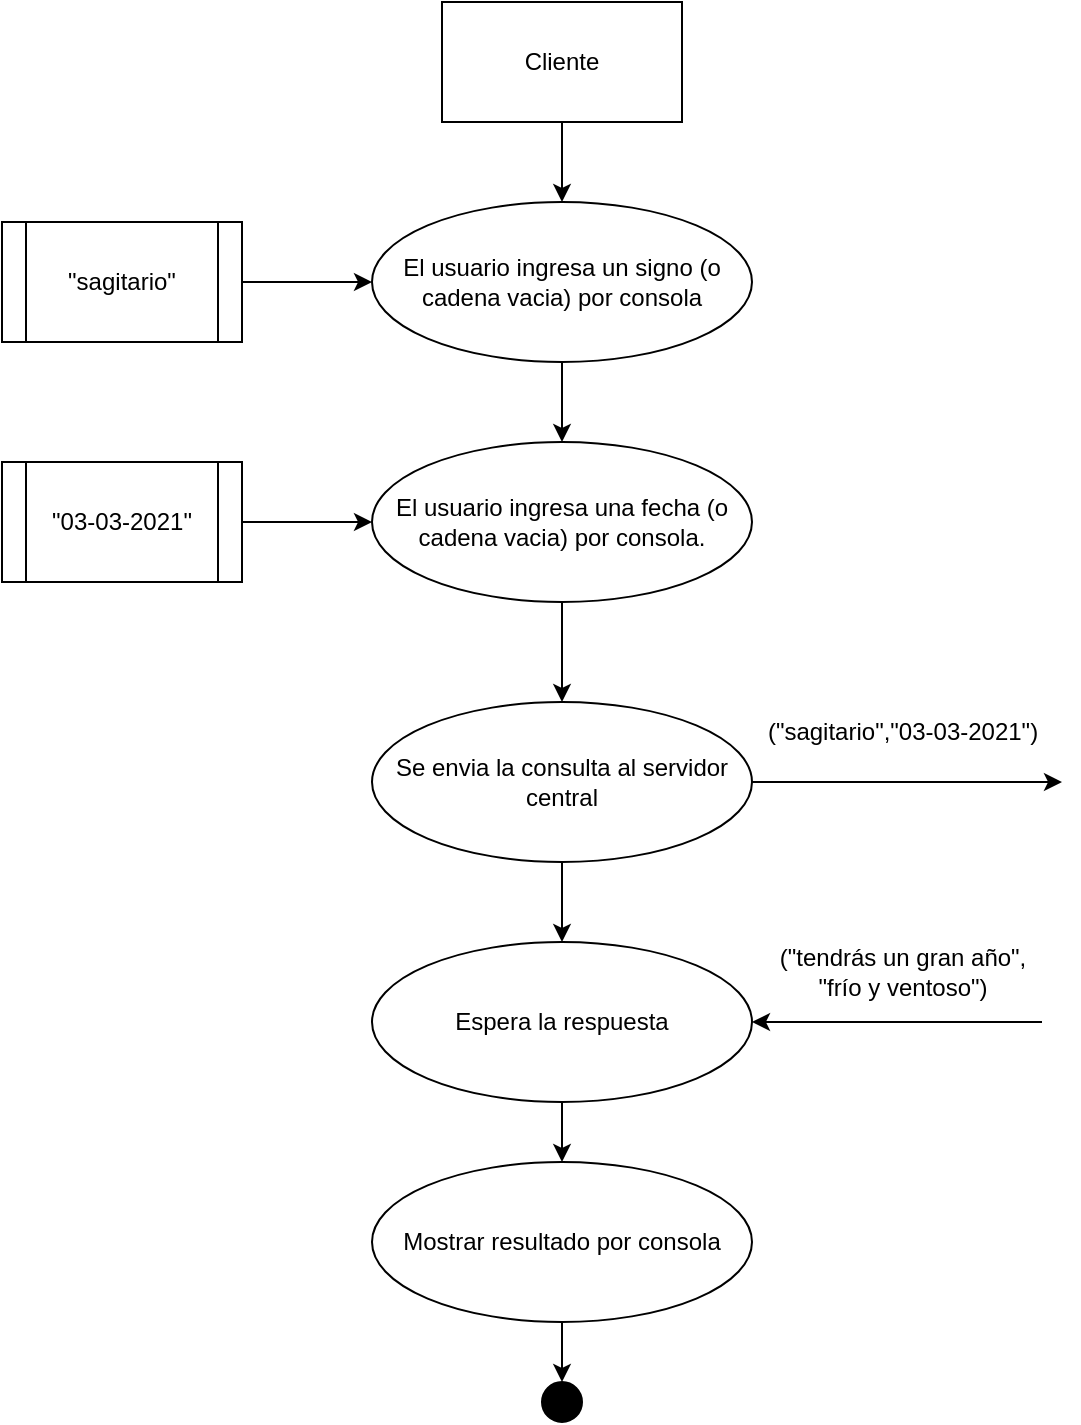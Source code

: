 <mxfile version="26.1.3" pages="4">
  <diagram name="cliente" id="Hj4nUUpSdkVmn6HQ-yUN">
    <mxGraphModel dx="848" dy="430" grid="1" gridSize="10" guides="1" tooltips="1" connect="1" arrows="1" fold="1" page="1" pageScale="1" pageWidth="827" pageHeight="1169" math="0" shadow="0">
      <root>
        <mxCell id="0" />
        <mxCell id="1" parent="0" />
        <mxCell id="d-w8DjWcGnu-2029JwEe-8" style="edgeStyle=orthogonalEdgeStyle;rounded=0;orthogonalLoop=1;jettySize=auto;html=1;" edge="1" parent="1" source="d-w8DjWcGnu-2029JwEe-1" target="d-w8DjWcGnu-2029JwEe-3">
          <mxGeometry relative="1" as="geometry" />
        </mxCell>
        <mxCell id="d-w8DjWcGnu-2029JwEe-1" value="Cliente" style="rounded=0;whiteSpace=wrap;html=1;" vertex="1" parent="1">
          <mxGeometry x="340" y="270" width="120" height="60" as="geometry" />
        </mxCell>
        <mxCell id="d-w8DjWcGnu-2029JwEe-9" style="edgeStyle=orthogonalEdgeStyle;rounded=0;orthogonalLoop=1;jettySize=auto;html=1;" edge="1" parent="1" source="d-w8DjWcGnu-2029JwEe-3" target="d-w8DjWcGnu-2029JwEe-4">
          <mxGeometry relative="1" as="geometry" />
        </mxCell>
        <mxCell id="d-w8DjWcGnu-2029JwEe-3" value="El usuario ingresa un signo (o cadena vacia) por consola" style="ellipse;whiteSpace=wrap;html=1;" vertex="1" parent="1">
          <mxGeometry x="305" y="370" width="190" height="80" as="geometry" />
        </mxCell>
        <mxCell id="d-w8DjWcGnu-2029JwEe-13" style="edgeStyle=orthogonalEdgeStyle;rounded=0;orthogonalLoop=1;jettySize=auto;html=1;" edge="1" parent="1" source="d-w8DjWcGnu-2029JwEe-4" target="d-w8DjWcGnu-2029JwEe-12">
          <mxGeometry relative="1" as="geometry" />
        </mxCell>
        <mxCell id="d-w8DjWcGnu-2029JwEe-4" value="El usuario ingresa una fecha (o cadena vacia) por consola." style="ellipse;whiteSpace=wrap;html=1;" vertex="1" parent="1">
          <mxGeometry x="305" y="490" width="190" height="80" as="geometry" />
        </mxCell>
        <mxCell id="d-w8DjWcGnu-2029JwEe-11" style="edgeStyle=orthogonalEdgeStyle;rounded=0;orthogonalLoop=1;jettySize=auto;html=1;" edge="1" parent="1" source="d-w8DjWcGnu-2029JwEe-6" target="d-w8DjWcGnu-2029JwEe-3">
          <mxGeometry relative="1" as="geometry" />
        </mxCell>
        <mxCell id="d-w8DjWcGnu-2029JwEe-6" value="&quot;sagitario&quot;" style="shape=process;whiteSpace=wrap;html=1;backgroundOutline=1;" vertex="1" parent="1">
          <mxGeometry x="120" y="380" width="120" height="60" as="geometry" />
        </mxCell>
        <mxCell id="d-w8DjWcGnu-2029JwEe-10" style="edgeStyle=orthogonalEdgeStyle;rounded=0;orthogonalLoop=1;jettySize=auto;html=1;" edge="1" parent="1" source="d-w8DjWcGnu-2029JwEe-7" target="d-w8DjWcGnu-2029JwEe-4">
          <mxGeometry relative="1" as="geometry" />
        </mxCell>
        <mxCell id="d-w8DjWcGnu-2029JwEe-7" value="&quot;03-03-2021&quot;" style="shape=process;whiteSpace=wrap;html=1;backgroundOutline=1;" vertex="1" parent="1">
          <mxGeometry x="120" y="500" width="120" height="60" as="geometry" />
        </mxCell>
        <mxCell id="d-w8DjWcGnu-2029JwEe-14" style="edgeStyle=orthogonalEdgeStyle;rounded=0;orthogonalLoop=1;jettySize=auto;html=1;" edge="1" parent="1" source="d-w8DjWcGnu-2029JwEe-12">
          <mxGeometry relative="1" as="geometry">
            <mxPoint x="650" y="660" as="targetPoint" />
          </mxGeometry>
        </mxCell>
        <mxCell id="d-w8DjWcGnu-2029JwEe-18" style="edgeStyle=orthogonalEdgeStyle;rounded=0;orthogonalLoop=1;jettySize=auto;html=1;" edge="1" parent="1" source="d-w8DjWcGnu-2029JwEe-12" target="d-w8DjWcGnu-2029JwEe-17">
          <mxGeometry relative="1" as="geometry" />
        </mxCell>
        <mxCell id="d-w8DjWcGnu-2029JwEe-12" value="Se envia la consulta al servidor&lt;div&gt;central&lt;/div&gt;" style="ellipse;whiteSpace=wrap;html=1;" vertex="1" parent="1">
          <mxGeometry x="305" y="620" width="190" height="80" as="geometry" />
        </mxCell>
        <mxCell id="d-w8DjWcGnu-2029JwEe-15" value="(&quot;sagitario&quot;,&quot;03-03-2021&quot;)" style="text;html=1;align=center;verticalAlign=middle;resizable=0;points=[];autosize=1;strokeColor=none;fillColor=none;" vertex="1" parent="1">
          <mxGeometry x="490" y="620" width="160" height="30" as="geometry" />
        </mxCell>
        <mxCell id="d-w8DjWcGnu-2029JwEe-22" style="edgeStyle=orthogonalEdgeStyle;rounded=0;orthogonalLoop=1;jettySize=auto;html=1;" edge="1" parent="1" source="d-w8DjWcGnu-2029JwEe-17" target="d-w8DjWcGnu-2029JwEe-21">
          <mxGeometry relative="1" as="geometry" />
        </mxCell>
        <mxCell id="d-w8DjWcGnu-2029JwEe-17" value="Espera la respuesta" style="ellipse;whiteSpace=wrap;html=1;" vertex="1" parent="1">
          <mxGeometry x="305" y="740" width="190" height="80" as="geometry" />
        </mxCell>
        <mxCell id="d-w8DjWcGnu-2029JwEe-19" value="" style="endArrow=classic;html=1;rounded=0;entryX=1;entryY=0.5;entryDx=0;entryDy=0;" edge="1" parent="1" target="d-w8DjWcGnu-2029JwEe-17">
          <mxGeometry width="50" height="50" relative="1" as="geometry">
            <mxPoint x="640" y="780" as="sourcePoint" />
            <mxPoint x="530" y="700" as="targetPoint" />
          </mxGeometry>
        </mxCell>
        <mxCell id="d-w8DjWcGnu-2029JwEe-20" value="(&quot;tendrás un gran año&quot;,&lt;div&gt;&quot;frío y ventoso&quot;)&lt;/div&gt;" style="text;html=1;align=center;verticalAlign=middle;resizable=0;points=[];autosize=1;strokeColor=none;fillColor=none;" vertex="1" parent="1">
          <mxGeometry x="495" y="735" width="150" height="40" as="geometry" />
        </mxCell>
        <mxCell id="d-w8DjWcGnu-2029JwEe-24" style="edgeStyle=orthogonalEdgeStyle;rounded=0;orthogonalLoop=1;jettySize=auto;html=1;" edge="1" parent="1" source="d-w8DjWcGnu-2029JwEe-21" target="d-w8DjWcGnu-2029JwEe-23">
          <mxGeometry relative="1" as="geometry" />
        </mxCell>
        <mxCell id="d-w8DjWcGnu-2029JwEe-21" value="Mostrar resultado por consola" style="ellipse;whiteSpace=wrap;html=1;" vertex="1" parent="1">
          <mxGeometry x="305" y="850" width="190" height="80" as="geometry" />
        </mxCell>
        <mxCell id="d-w8DjWcGnu-2029JwEe-23" value="" style="ellipse;whiteSpace=wrap;html=1;aspect=fixed;fillColor=#000000;" vertex="1" parent="1">
          <mxGeometry x="390" y="960" width="20" height="20" as="geometry" />
        </mxCell>
      </root>
    </mxGraphModel>
  </diagram>
  <diagram id="-kR7ajJkNf6JsRSngCKi" name="servidorcentral">
    <mxGraphModel dx="899" dy="456" grid="1" gridSize="10" guides="1" tooltips="1" connect="1" arrows="1" fold="1" page="1" pageScale="1" pageWidth="827" pageHeight="1169" math="0" shadow="0">
      <root>
        <mxCell id="0" />
        <mxCell id="1" parent="0" />
        <mxCell id="AhD7saFoBisadRbivL8H-4" style="edgeStyle=orthogonalEdgeStyle;rounded=0;orthogonalLoop=1;jettySize=auto;html=1;entryX=0.5;entryY=0;entryDx=0;entryDy=0;" edge="1" parent="1" source="AhD7saFoBisadRbivL8H-1" target="AhD7saFoBisadRbivL8H-2">
          <mxGeometry relative="1" as="geometry" />
        </mxCell>
        <mxCell id="AhD7saFoBisadRbivL8H-1" value="Servidor central" style="rounded=0;whiteSpace=wrap;html=1;" vertex="1" parent="1">
          <mxGeometry x="315" y="110" width="120" height="60" as="geometry" />
        </mxCell>
        <mxCell id="AhD7saFoBisadRbivL8H-5" style="edgeStyle=orthogonalEdgeStyle;rounded=0;orthogonalLoop=1;jettySize=auto;html=1;" edge="1" parent="1" source="AhD7saFoBisadRbivL8H-2" target="AhD7saFoBisadRbivL8H-3">
          <mxGeometry relative="1" as="geometry" />
        </mxCell>
        <mxCell id="AhD7saFoBisadRbivL8H-2" value="Esperando consulta" style="ellipse;whiteSpace=wrap;html=1;" vertex="1" parent="1">
          <mxGeometry x="280" y="210" width="190" height="80" as="geometry" />
        </mxCell>
        <mxCell id="AhD7saFoBisadRbivL8H-7" style="edgeStyle=orthogonalEdgeStyle;rounded=0;orthogonalLoop=1;jettySize=auto;html=1;" edge="1" parent="1" source="AhD7saFoBisadRbivL8H-3" target="AhD7saFoBisadRbivL8H-6">
          <mxGeometry relative="1" as="geometry" />
        </mxCell>
        <mxCell id="AhD7saFoBisadRbivL8H-3" value="Recibe consulta" style="ellipse;whiteSpace=wrap;html=1;" vertex="1" parent="1">
          <mxGeometry x="280" y="320" width="190" height="80" as="geometry" />
        </mxCell>
        <mxCell id="fPEGXTgDj4z2kuUPvkz_-4" style="edgeStyle=orthogonalEdgeStyle;rounded=0;orthogonalLoop=1;jettySize=auto;html=1;" edge="1" parent="1" source="AhD7saFoBisadRbivL8H-6" target="fPEGXTgDj4z2kuUPvkz_-3">
          <mxGeometry relative="1" as="geometry" />
        </mxCell>
        <mxCell id="AhD7saFoBisadRbivL8H-6" value="Crea gestor de clientes" style="ellipse;whiteSpace=wrap;html=1;" vertex="1" parent="1">
          <mxGeometry x="280" y="430" width="190" height="80" as="geometry" />
        </mxCell>
        <mxCell id="fPEGXTgDj4z2kuUPvkz_-1" style="edgeStyle=orthogonalEdgeStyle;rounded=0;orthogonalLoop=1;jettySize=auto;html=1;" edge="1" parent="1">
          <mxGeometry relative="1" as="geometry">
            <mxPoint x="280" y="360" as="targetPoint" />
            <mxPoint x="125" y="360" as="sourcePoint" />
          </mxGeometry>
        </mxCell>
        <mxCell id="fPEGXTgDj4z2kuUPvkz_-2" value="(&quot;sagitario&quot;,&quot;03-03-2021&quot;)" style="text;html=1;align=center;verticalAlign=middle;resizable=0;points=[];autosize=1;strokeColor=none;fillColor=none;" vertex="1" parent="1">
          <mxGeometry x="120" y="320" width="160" height="30" as="geometry" />
        </mxCell>
        <mxCell id="WSw6HHJbZ-B0F9CbyOGo-2" style="edgeStyle=orthogonalEdgeStyle;rounded=0;orthogonalLoop=1;jettySize=auto;html=1;" edge="1" parent="1" source="fPEGXTgDj4z2kuUPvkz_-3" target="WSw6HHJbZ-B0F9CbyOGo-1">
          <mxGeometry relative="1" as="geometry" />
        </mxCell>
        <mxCell id="fPEGXTgDj4z2kuUPvkz_-3" value="SC - Gestor de clientes" style="rounded=0;whiteSpace=wrap;html=1;" vertex="1" parent="1">
          <mxGeometry x="315" y="550" width="120" height="60" as="geometry" />
        </mxCell>
        <mxCell id="Io-klo5kRDiKX3hyKvjk-7" style="edgeStyle=orthogonalEdgeStyle;rounded=0;orthogonalLoop=1;jettySize=auto;html=1;" edge="1" parent="1" source="fPEGXTgDj4z2kuUPvkz_-5" target="fPEGXTgDj4z2kuUPvkz_-13">
          <mxGeometry relative="1" as="geometry" />
        </mxCell>
        <mxCell id="fPEGXTgDj4z2kuUPvkz_-5" value="Derivar subconsulta/s" style="ellipse;whiteSpace=wrap;html=1;" vertex="1" parent="1">
          <mxGeometry x="280" y="760" width="190" height="80" as="geometry" />
        </mxCell>
        <mxCell id="fPEGXTgDj4z2kuUPvkz_-8" value="" style="endArrow=classic;html=1;rounded=0;exitX=1;exitY=0.5;exitDx=0;exitDy=0;" edge="1" parent="1" source="fPEGXTgDj4z2kuUPvkz_-5">
          <mxGeometry width="50" height="50" relative="1" as="geometry">
            <mxPoint x="240" y="580" as="sourcePoint" />
            <mxPoint x="690" y="740" as="targetPoint" />
            <Array as="points">
              <mxPoint x="520" y="800" />
              <mxPoint x="520" y="740" />
            </Array>
          </mxGeometry>
        </mxCell>
        <mxCell id="fPEGXTgDj4z2kuUPvkz_-9" value="" style="endArrow=classic;html=1;rounded=0;exitX=1;exitY=0.5;exitDx=0;exitDy=0;" edge="1" parent="1" source="fPEGXTgDj4z2kuUPvkz_-5">
          <mxGeometry width="50" height="50" relative="1" as="geometry">
            <mxPoint x="470" y="580" as="sourcePoint" />
            <mxPoint x="690" y="850" as="targetPoint" />
            <Array as="points">
              <mxPoint x="520" y="800" />
              <mxPoint x="520" y="850" />
            </Array>
          </mxGeometry>
        </mxCell>
        <mxCell id="fPEGXTgDj4z2kuUPvkz_-10" value="&quot;sagitario&quot;" style="text;html=1;align=center;verticalAlign=middle;resizable=0;points=[];autosize=1;strokeColor=none;fillColor=none;" vertex="1" parent="1">
          <mxGeometry x="505" y="710" width="80" height="30" as="geometry" />
        </mxCell>
        <mxCell id="fPEGXTgDj4z2kuUPvkz_-11" value="&quot;03-03-2021&quot;" style="text;html=1;align=center;verticalAlign=middle;resizable=0;points=[];autosize=1;strokeColor=none;fillColor=none;" vertex="1" parent="1">
          <mxGeometry x="505" y="850" width="90" height="30" as="geometry" />
        </mxCell>
        <mxCell id="Io-klo5kRDiKX3hyKvjk-9" style="edgeStyle=orthogonalEdgeStyle;rounded=0;orthogonalLoop=1;jettySize=auto;html=1;" edge="1" parent="1" source="fPEGXTgDj4z2kuUPvkz_-13" target="Io-klo5kRDiKX3hyKvjk-8">
          <mxGeometry relative="1" as="geometry" />
        </mxCell>
        <mxCell id="fPEGXTgDj4z2kuUPvkz_-13" value="Espera la/s subrespuesta/s" style="ellipse;whiteSpace=wrap;html=1;" vertex="1" parent="1">
          <mxGeometry x="280" y="910" width="190" height="80" as="geometry" />
        </mxCell>
        <mxCell id="Io-klo5kRDiKX3hyKvjk-1" value="" style="endArrow=classic;html=1;rounded=0;entryX=1;entryY=0.5;entryDx=0;entryDy=0;" edge="1" parent="1">
          <mxGeometry width="50" height="50" relative="1" as="geometry">
            <mxPoint x="595" y="926.0" as="sourcePoint" />
            <mxPoint x="450" y="926.0" as="targetPoint" />
          </mxGeometry>
        </mxCell>
        <mxCell id="Io-klo5kRDiKX3hyKvjk-2" value="&quot;tendrás un gran año&quot;" style="text;html=1;align=center;verticalAlign=middle;resizable=0;points=[];autosize=1;strokeColor=none;fillColor=none;" vertex="1" parent="1">
          <mxGeometry x="460" y="900.0" width="140" height="30" as="geometry" />
        </mxCell>
        <mxCell id="Io-klo5kRDiKX3hyKvjk-4" value="&lt;div&gt;&quot;frío y ventoso&quot;&lt;/div&gt;" style="text;html=1;align=center;verticalAlign=middle;resizable=0;points=[];autosize=1;strokeColor=none;fillColor=none;" vertex="1" parent="1">
          <mxGeometry x="480" y="947.0" width="100" height="30" as="geometry" />
        </mxCell>
        <mxCell id="Io-klo5kRDiKX3hyKvjk-6" value="" style="endArrow=classic;html=1;rounded=0;entryX=1;entryY=0.5;entryDx=0;entryDy=0;" edge="1" parent="1">
          <mxGeometry width="50" height="50" relative="1" as="geometry">
            <mxPoint x="599" y="972.0" as="sourcePoint" />
            <mxPoint x="454" y="972.0" as="targetPoint" />
          </mxGeometry>
        </mxCell>
        <mxCell id="Io-klo5kRDiKX3hyKvjk-10" style="edgeStyle=orthogonalEdgeStyle;rounded=0;orthogonalLoop=1;jettySize=auto;html=1;" edge="1" parent="1" source="Io-klo5kRDiKX3hyKvjk-8">
          <mxGeometry relative="1" as="geometry">
            <mxPoint x="190" y="1050" as="targetPoint" />
          </mxGeometry>
        </mxCell>
        <mxCell id="IoyKhX7bAP9YBDwPHuhL-2" style="edgeStyle=orthogonalEdgeStyle;rounded=0;orthogonalLoop=1;jettySize=auto;html=1;" edge="1" parent="1" source="Io-klo5kRDiKX3hyKvjk-8" target="IoyKhX7bAP9YBDwPHuhL-1">
          <mxGeometry relative="1" as="geometry" />
        </mxCell>
        <mxCell id="Io-klo5kRDiKX3hyKvjk-8" value="Enviar respuesta general" style="ellipse;whiteSpace=wrap;html=1;" vertex="1" parent="1">
          <mxGeometry x="280" y="1010" width="190" height="80" as="geometry" />
        </mxCell>
        <mxCell id="FpA3kId-ODNNVex43907-1" value="(&quot;tendrás un gran año&quot;,&lt;div&gt;&quot;frío y ventoso&quot;)&lt;/div&gt;" style="text;html=1;align=center;verticalAlign=middle;resizable=0;points=[];autosize=1;strokeColor=none;fillColor=none;" vertex="1" parent="1">
          <mxGeometry x="160" y="1000" width="150" height="40" as="geometry" />
        </mxCell>
        <mxCell id="IoyKhX7bAP9YBDwPHuhL-1" value="" style="ellipse;whiteSpace=wrap;html=1;aspect=fixed;fillColor=#000000;" vertex="1" parent="1">
          <mxGeometry x="365" y="1120" width="20" height="20" as="geometry" />
        </mxCell>
        <mxCell id="WSw6HHJbZ-B0F9CbyOGo-3" style="edgeStyle=orthogonalEdgeStyle;rounded=0;orthogonalLoop=1;jettySize=auto;html=1;" edge="1" parent="1" source="WSw6HHJbZ-B0F9CbyOGo-1" target="fPEGXTgDj4z2kuUPvkz_-5">
          <mxGeometry relative="1" as="geometry" />
        </mxCell>
        <mxCell id="WSw6HHJbZ-B0F9CbyOGo-4" style="edgeStyle=orthogonalEdgeStyle;rounded=0;orthogonalLoop=1;jettySize=auto;html=1;" edge="1" parent="1" source="WSw6HHJbZ-B0F9CbyOGo-1" target="Io-klo5kRDiKX3hyKvjk-8">
          <mxGeometry relative="1" as="geometry">
            <Array as="points">
              <mxPoint x="620" y="690" />
              <mxPoint x="620" y="1051" />
            </Array>
          </mxGeometry>
        </mxCell>
        <mxCell id="WSw6HHJbZ-B0F9CbyOGo-1" value="Para cada subconsulta,&lt;div&gt;¿Está la subconsulta&lt;/div&gt;&lt;div&gt;en cache?&lt;/div&gt;" style="ellipse;whiteSpace=wrap;html=1;" vertex="1" parent="1">
          <mxGeometry x="280" y="650" width="190" height="80" as="geometry" />
        </mxCell>
        <mxCell id="WSw6HHJbZ-B0F9CbyOGo-6" value="Si" style="text;html=1;align=center;verticalAlign=middle;resizable=0;points=[];autosize=1;strokeColor=none;fillColor=none;" vertex="1" parent="1">
          <mxGeometry x="535" y="660" width="30" height="30" as="geometry" />
        </mxCell>
        <mxCell id="WSw6HHJbZ-B0F9CbyOGo-7" value="No" style="text;html=1;align=center;verticalAlign=middle;resizable=0;points=[];autosize=1;strokeColor=none;fillColor=none;" vertex="1" parent="1">
          <mxGeometry x="325" y="730" width="40" height="30" as="geometry" />
        </mxCell>
      </root>
    </mxGraphModel>
  </diagram>
  <diagram name="servidorhoroscopos" id="PUHt-p1DMgTO56QUrfb4">
    <mxGraphModel dx="848" dy="430" grid="1" gridSize="10" guides="1" tooltips="1" connect="1" arrows="1" fold="1" page="1" pageScale="1" pageWidth="827" pageHeight="1169" math="0" shadow="0">
      <root>
        <mxCell id="Z1aTHCQ1nbJc2fDAlqLi-0" />
        <mxCell id="Z1aTHCQ1nbJc2fDAlqLi-1" parent="Z1aTHCQ1nbJc2fDAlqLi-0" />
        <mxCell id="Z1aTHCQ1nbJc2fDAlqLi-2" style="edgeStyle=orthogonalEdgeStyle;rounded=0;orthogonalLoop=1;jettySize=auto;html=1;entryX=0.5;entryY=0;entryDx=0;entryDy=0;" edge="1" parent="Z1aTHCQ1nbJc2fDAlqLi-1" source="Z1aTHCQ1nbJc2fDAlqLi-3" target="Z1aTHCQ1nbJc2fDAlqLi-5">
          <mxGeometry relative="1" as="geometry" />
        </mxCell>
        <mxCell id="Z1aTHCQ1nbJc2fDAlqLi-3" value="Servidor de horoscopos" style="rounded=0;whiteSpace=wrap;html=1;" vertex="1" parent="Z1aTHCQ1nbJc2fDAlqLi-1">
          <mxGeometry x="315" y="230" width="120" height="60" as="geometry" />
        </mxCell>
        <mxCell id="Z1aTHCQ1nbJc2fDAlqLi-4" style="edgeStyle=orthogonalEdgeStyle;rounded=0;orthogonalLoop=1;jettySize=auto;html=1;" edge="1" parent="Z1aTHCQ1nbJc2fDAlqLi-1" source="Z1aTHCQ1nbJc2fDAlqLi-5" target="Z1aTHCQ1nbJc2fDAlqLi-7">
          <mxGeometry relative="1" as="geometry" />
        </mxCell>
        <mxCell id="Z1aTHCQ1nbJc2fDAlqLi-5" value="Esperando consulta" style="ellipse;whiteSpace=wrap;html=1;" vertex="1" parent="Z1aTHCQ1nbJc2fDAlqLi-1">
          <mxGeometry x="280" y="330" width="190" height="80" as="geometry" />
        </mxCell>
        <mxCell id="Z1aTHCQ1nbJc2fDAlqLi-6" style="edgeStyle=orthogonalEdgeStyle;rounded=0;orthogonalLoop=1;jettySize=auto;html=1;" edge="1" parent="Z1aTHCQ1nbJc2fDAlqLi-1" source="Z1aTHCQ1nbJc2fDAlqLi-7" target="Z1aTHCQ1nbJc2fDAlqLi-9">
          <mxGeometry relative="1" as="geometry" />
        </mxCell>
        <mxCell id="Z1aTHCQ1nbJc2fDAlqLi-7" value="Recibe consulta" style="ellipse;whiteSpace=wrap;html=1;" vertex="1" parent="Z1aTHCQ1nbJc2fDAlqLi-1">
          <mxGeometry x="280" y="440" width="190" height="80" as="geometry" />
        </mxCell>
        <mxCell id="Z1aTHCQ1nbJc2fDAlqLi-8" style="edgeStyle=orthogonalEdgeStyle;rounded=0;orthogonalLoop=1;jettySize=auto;html=1;" edge="1" parent="Z1aTHCQ1nbJc2fDAlqLi-1" source="Z1aTHCQ1nbJc2fDAlqLi-9" target="Z1aTHCQ1nbJc2fDAlqLi-13">
          <mxGeometry relative="1" as="geometry" />
        </mxCell>
        <mxCell id="Z1aTHCQ1nbJc2fDAlqLi-9" value="Crea gestor de clientes" style="ellipse;whiteSpace=wrap;html=1;" vertex="1" parent="Z1aTHCQ1nbJc2fDAlqLi-1">
          <mxGeometry x="280" y="550" width="190" height="80" as="geometry" />
        </mxCell>
        <mxCell id="Z1aTHCQ1nbJc2fDAlqLi-10" style="edgeStyle=orthogonalEdgeStyle;rounded=0;orthogonalLoop=1;jettySize=auto;html=1;" edge="1" parent="Z1aTHCQ1nbJc2fDAlqLi-1">
          <mxGeometry relative="1" as="geometry">
            <mxPoint x="280" y="480" as="targetPoint" />
            <mxPoint x="125" y="480" as="sourcePoint" />
          </mxGeometry>
        </mxCell>
        <mxCell id="Z1aTHCQ1nbJc2fDAlqLi-11" value="&quot;sagitario&quot;" style="text;html=1;align=center;verticalAlign=middle;resizable=0;points=[];autosize=1;strokeColor=none;fillColor=none;" vertex="1" parent="Z1aTHCQ1nbJc2fDAlqLi-1">
          <mxGeometry x="160" y="450" width="80" height="30" as="geometry" />
        </mxCell>
        <mxCell id="Z1aTHCQ1nbJc2fDAlqLi-12" style="edgeStyle=orthogonalEdgeStyle;rounded=0;orthogonalLoop=1;jettySize=auto;html=1;" edge="1" parent="Z1aTHCQ1nbJc2fDAlqLi-1" source="Z1aTHCQ1nbJc2fDAlqLi-13">
          <mxGeometry relative="1" as="geometry">
            <mxPoint x="375" y="760" as="targetPoint" />
          </mxGeometry>
        </mxCell>
        <mxCell id="Z1aTHCQ1nbJc2fDAlqLi-13" value="SH - Gestor de clientes" style="rounded=0;whiteSpace=wrap;html=1;" vertex="1" parent="Z1aTHCQ1nbJc2fDAlqLi-1">
          <mxGeometry x="315" y="670" width="120" height="60" as="geometry" />
        </mxCell>
        <mxCell id="Z1aTHCQ1nbJc2fDAlqLi-20" style="edgeStyle=orthogonalEdgeStyle;rounded=0;orthogonalLoop=1;jettySize=auto;html=1;" edge="1" parent="Z1aTHCQ1nbJc2fDAlqLi-1" source="dJICL1yxOIU52xJ9qHNZ-1" target="Z1aTHCQ1nbJc2fDAlqLi-28">
          <mxGeometry relative="1" as="geometry">
            <mxPoint x="375" y="990" as="sourcePoint" />
          </mxGeometry>
        </mxCell>
        <mxCell id="Z1aTHCQ1nbJc2fDAlqLi-26" style="edgeStyle=orthogonalEdgeStyle;rounded=0;orthogonalLoop=1;jettySize=auto;html=1;" edge="1" parent="Z1aTHCQ1nbJc2fDAlqLi-1" source="Z1aTHCQ1nbJc2fDAlqLi-28">
          <mxGeometry relative="1" as="geometry">
            <mxPoint x="160" y="920" as="targetPoint" />
          </mxGeometry>
        </mxCell>
        <mxCell id="Z1aTHCQ1nbJc2fDAlqLi-27" style="edgeStyle=orthogonalEdgeStyle;rounded=0;orthogonalLoop=1;jettySize=auto;html=1;" edge="1" parent="Z1aTHCQ1nbJc2fDAlqLi-1" source="Z1aTHCQ1nbJc2fDAlqLi-28" target="Z1aTHCQ1nbJc2fDAlqLi-30">
          <mxGeometry relative="1" as="geometry" />
        </mxCell>
        <mxCell id="Z1aTHCQ1nbJc2fDAlqLi-28" value="Enviar respuesta" style="ellipse;whiteSpace=wrap;html=1;" vertex="1" parent="Z1aTHCQ1nbJc2fDAlqLi-1">
          <mxGeometry x="280" y="880" width="190" height="80" as="geometry" />
        </mxCell>
        <mxCell id="Z1aTHCQ1nbJc2fDAlqLi-29" value="&quot;tendrás un gran año&quot;" style="text;html=1;align=center;verticalAlign=middle;resizable=0;points=[];autosize=1;strokeColor=none;fillColor=none;" vertex="1" parent="Z1aTHCQ1nbJc2fDAlqLi-1">
          <mxGeometry x="150" y="880" width="140" height="30" as="geometry" />
        </mxCell>
        <mxCell id="Z1aTHCQ1nbJc2fDAlqLi-30" value="" style="ellipse;whiteSpace=wrap;html=1;aspect=fixed;fillColor=#000000;" vertex="1" parent="Z1aTHCQ1nbJc2fDAlqLi-1">
          <mxGeometry x="365" y="990" width="20" height="20" as="geometry" />
        </mxCell>
        <mxCell id="dJICL1yxOIU52xJ9qHNZ-1" value="Calcular respuesta" style="ellipse;whiteSpace=wrap;html=1;" vertex="1" parent="Z1aTHCQ1nbJc2fDAlqLi-1">
          <mxGeometry x="280" y="760" width="190" height="80" as="geometry" />
        </mxCell>
      </root>
    </mxGraphModel>
  </diagram>
  <diagram name="servidorfechas" id="KmXZK7fmgUGh3khfJlTl">
    <mxGraphModel dx="707" dy="358" grid="1" gridSize="10" guides="1" tooltips="1" connect="1" arrows="1" fold="1" page="1" pageScale="1" pageWidth="827" pageHeight="1169" math="0" shadow="0">
      <root>
        <mxCell id="tsznbMWvHPoBaYOTpXug-0" />
        <mxCell id="tsznbMWvHPoBaYOTpXug-1" parent="tsznbMWvHPoBaYOTpXug-0" />
        <mxCell id="tsznbMWvHPoBaYOTpXug-2" style="edgeStyle=orthogonalEdgeStyle;rounded=0;orthogonalLoop=1;jettySize=auto;html=1;entryX=0.5;entryY=0;entryDx=0;entryDy=0;" edge="1" parent="tsznbMWvHPoBaYOTpXug-1" source="tsznbMWvHPoBaYOTpXug-3" target="tsznbMWvHPoBaYOTpXug-5">
          <mxGeometry relative="1" as="geometry" />
        </mxCell>
        <mxCell id="tsznbMWvHPoBaYOTpXug-3" value="Servidor de fechas" style="rounded=0;whiteSpace=wrap;html=1;" vertex="1" parent="tsznbMWvHPoBaYOTpXug-1">
          <mxGeometry x="315" y="230" width="120" height="60" as="geometry" />
        </mxCell>
        <mxCell id="tsznbMWvHPoBaYOTpXug-4" style="edgeStyle=orthogonalEdgeStyle;rounded=0;orthogonalLoop=1;jettySize=auto;html=1;" edge="1" parent="tsznbMWvHPoBaYOTpXug-1" source="tsznbMWvHPoBaYOTpXug-5" target="tsznbMWvHPoBaYOTpXug-7">
          <mxGeometry relative="1" as="geometry" />
        </mxCell>
        <mxCell id="tsznbMWvHPoBaYOTpXug-5" value="Esperando consulta" style="ellipse;whiteSpace=wrap;html=1;" vertex="1" parent="tsznbMWvHPoBaYOTpXug-1">
          <mxGeometry x="280" y="330" width="190" height="80" as="geometry" />
        </mxCell>
        <mxCell id="tsznbMWvHPoBaYOTpXug-6" style="edgeStyle=orthogonalEdgeStyle;rounded=0;orthogonalLoop=1;jettySize=auto;html=1;" edge="1" parent="tsznbMWvHPoBaYOTpXug-1" source="tsznbMWvHPoBaYOTpXug-7" target="tsznbMWvHPoBaYOTpXug-9">
          <mxGeometry relative="1" as="geometry" />
        </mxCell>
        <mxCell id="tsznbMWvHPoBaYOTpXug-7" value="Recibe consulta" style="ellipse;whiteSpace=wrap;html=1;" vertex="1" parent="tsznbMWvHPoBaYOTpXug-1">
          <mxGeometry x="280" y="440" width="190" height="80" as="geometry" />
        </mxCell>
        <mxCell id="tsznbMWvHPoBaYOTpXug-8" style="edgeStyle=orthogonalEdgeStyle;rounded=0;orthogonalLoop=1;jettySize=auto;html=1;" edge="1" parent="tsznbMWvHPoBaYOTpXug-1" source="tsznbMWvHPoBaYOTpXug-9" target="tsznbMWvHPoBaYOTpXug-13">
          <mxGeometry relative="1" as="geometry" />
        </mxCell>
        <mxCell id="tsznbMWvHPoBaYOTpXug-9" value="Crea gestor de clientes" style="ellipse;whiteSpace=wrap;html=1;" vertex="1" parent="tsznbMWvHPoBaYOTpXug-1">
          <mxGeometry x="280" y="550" width="190" height="80" as="geometry" />
        </mxCell>
        <mxCell id="tsznbMWvHPoBaYOTpXug-10" style="edgeStyle=orthogonalEdgeStyle;rounded=0;orthogonalLoop=1;jettySize=auto;html=1;" edge="1" parent="tsznbMWvHPoBaYOTpXug-1">
          <mxGeometry relative="1" as="geometry">
            <mxPoint x="280" y="480" as="targetPoint" />
            <mxPoint x="125" y="480" as="sourcePoint" />
          </mxGeometry>
        </mxCell>
        <mxCell id="tsznbMWvHPoBaYOTpXug-11" value="&quot;03-03-2021&quot;" style="text;html=1;align=center;verticalAlign=middle;resizable=0;points=[];autosize=1;strokeColor=none;fillColor=none;" vertex="1" parent="tsznbMWvHPoBaYOTpXug-1">
          <mxGeometry x="155" y="450" width="90" height="30" as="geometry" />
        </mxCell>
        <mxCell id="tsznbMWvHPoBaYOTpXug-12" style="edgeStyle=orthogonalEdgeStyle;rounded=0;orthogonalLoop=1;jettySize=auto;html=1;" edge="1" parent="tsznbMWvHPoBaYOTpXug-1" source="tsznbMWvHPoBaYOTpXug-13">
          <mxGeometry relative="1" as="geometry">
            <mxPoint x="375" y="760" as="targetPoint" />
          </mxGeometry>
        </mxCell>
        <mxCell id="tsznbMWvHPoBaYOTpXug-13" value="SF - Gestor de clientes" style="rounded=0;whiteSpace=wrap;html=1;" vertex="1" parent="tsznbMWvHPoBaYOTpXug-1">
          <mxGeometry x="315" y="670" width="120" height="60" as="geometry" />
        </mxCell>
        <mxCell id="tsznbMWvHPoBaYOTpXug-14" style="edgeStyle=orthogonalEdgeStyle;rounded=0;orthogonalLoop=1;jettySize=auto;html=1;" edge="1" parent="tsznbMWvHPoBaYOTpXug-1" source="tsznbMWvHPoBaYOTpXug-20" target="tsznbMWvHPoBaYOTpXug-17">
          <mxGeometry relative="1" as="geometry">
            <mxPoint x="375" y="990" as="sourcePoint" />
          </mxGeometry>
        </mxCell>
        <mxCell id="tsznbMWvHPoBaYOTpXug-15" style="edgeStyle=orthogonalEdgeStyle;rounded=0;orthogonalLoop=1;jettySize=auto;html=1;" edge="1" parent="tsznbMWvHPoBaYOTpXug-1" source="tsznbMWvHPoBaYOTpXug-17">
          <mxGeometry relative="1" as="geometry">
            <mxPoint x="160" y="920" as="targetPoint" />
          </mxGeometry>
        </mxCell>
        <mxCell id="tsznbMWvHPoBaYOTpXug-16" style="edgeStyle=orthogonalEdgeStyle;rounded=0;orthogonalLoop=1;jettySize=auto;html=1;" edge="1" parent="tsznbMWvHPoBaYOTpXug-1" source="tsznbMWvHPoBaYOTpXug-17" target="tsznbMWvHPoBaYOTpXug-19">
          <mxGeometry relative="1" as="geometry" />
        </mxCell>
        <mxCell id="tsznbMWvHPoBaYOTpXug-17" value="Enviar respuesta" style="ellipse;whiteSpace=wrap;html=1;" vertex="1" parent="tsznbMWvHPoBaYOTpXug-1">
          <mxGeometry x="280" y="880" width="190" height="80" as="geometry" />
        </mxCell>
        <mxCell id="tsznbMWvHPoBaYOTpXug-18" value="&quot;frío y ventoso&quot;" style="text;html=1;align=center;verticalAlign=middle;resizable=0;points=[];autosize=1;strokeColor=none;fillColor=none;" vertex="1" parent="tsznbMWvHPoBaYOTpXug-1">
          <mxGeometry x="180" y="890" width="100" height="30" as="geometry" />
        </mxCell>
        <mxCell id="tsznbMWvHPoBaYOTpXug-19" value="" style="ellipse;whiteSpace=wrap;html=1;aspect=fixed;fillColor=#000000;" vertex="1" parent="tsznbMWvHPoBaYOTpXug-1">
          <mxGeometry x="365" y="990" width="20" height="20" as="geometry" />
        </mxCell>
        <mxCell id="tsznbMWvHPoBaYOTpXug-20" value="Calcular respuesta" style="ellipse;whiteSpace=wrap;html=1;" vertex="1" parent="tsznbMWvHPoBaYOTpXug-1">
          <mxGeometry x="280" y="760" width="190" height="80" as="geometry" />
        </mxCell>
      </root>
    </mxGraphModel>
  </diagram>
</mxfile>

